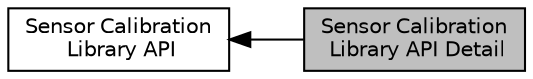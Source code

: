 digraph "Sensor Calibration Library API Detail"
{
  bgcolor="transparent";
  edge [fontname="Helvetica",fontsize="10",labelfontname="Helvetica",labelfontsize="10"];
  node [fontname="Helvetica",fontsize="10",shape=box];
  rankdir=LR;
  Node1 [label="Sensor Calibration\l Library API Detail",height=0.2,width=0.4,color="black", fillcolor="grey75", style="filled", fontcolor="black",tooltip="Sensor Calibration Library detail, in file lib_sensor_calib.h."];
  Node2 [label="Sensor Calibration\l Library API",height=0.2,width=0.4,color="black",URL="$d3/d95/group__sensor-api.html",tooltip="Sensor Calibration Library API, in file lib_sensor_calib.h."];
  Node2->Node1 [shape=plaintext, dir="back", style="solid"];
}
